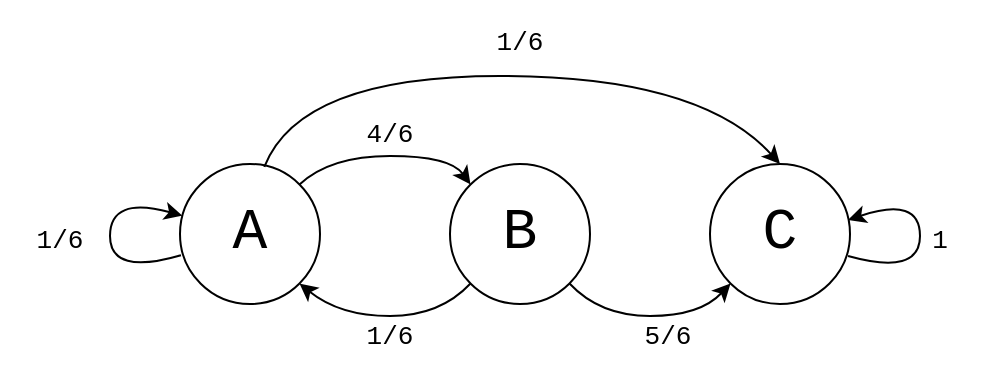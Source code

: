 <mxfile version="20.2.3" type="device"><diagram id="Cl5VuEJBGOOe3cXMAbLx" name="Página-1"><mxGraphModel dx="746" dy="494" grid="1" gridSize="10" guides="1" tooltips="1" connect="1" arrows="1" fold="1" page="1" pageScale="1" pageWidth="827" pageHeight="1169" math="0" shadow="0"><root><mxCell id="0"/><mxCell id="1" parent="0"/><mxCell id="jQevTbGRq48m52Qv5xCE-1" value="A" style="ellipse;whiteSpace=wrap;html=1;aspect=fixed;fontFamily=Courier New;fontSize=29;" vertex="1" parent="1"><mxGeometry x="200" y="304" width="70" height="70" as="geometry"/></mxCell><mxCell id="jQevTbGRq48m52Qv5xCE-2" value="B" style="ellipse;whiteSpace=wrap;html=1;aspect=fixed;fontFamily=Courier New;fontSize=29;" vertex="1" parent="1"><mxGeometry x="335" y="304" width="70" height="70" as="geometry"/></mxCell><mxCell id="jQevTbGRq48m52Qv5xCE-3" value="C" style="ellipse;whiteSpace=wrap;html=1;aspect=fixed;fontFamily=Courier New;fontSize=29;" vertex="1" parent="1"><mxGeometry x="465" y="304" width="70" height="70" as="geometry"/></mxCell><mxCell id="jQevTbGRq48m52Qv5xCE-4" value="" style="curved=1;endArrow=classic;html=1;rounded=0;fontFamily=Courier New;fontSize=29;exitX=1;exitY=0;exitDx=0;exitDy=0;entryX=0;entryY=0;entryDx=0;entryDy=0;" edge="1" parent="1" source="jQevTbGRq48m52Qv5xCE-1" target="jQevTbGRq48m52Qv5xCE-2"><mxGeometry width="50" height="50" relative="1" as="geometry"><mxPoint x="365" y="344" as="sourcePoint"/><mxPoint x="415" y="294" as="targetPoint"/><Array as="points"><mxPoint x="275" y="300"/><mxPoint x="335" y="300"/></Array></mxGeometry></mxCell><mxCell id="jQevTbGRq48m52Qv5xCE-5" value="&lt;font style=&quot;font-size: 13px;&quot;&gt;4/6&lt;/font&gt;" style="text;html=1;strokeColor=none;fillColor=none;align=center;verticalAlign=middle;whiteSpace=wrap;rounded=0;fontFamily=Courier New;fontSize=29;" vertex="1" parent="1"><mxGeometry x="275" y="276" width="60" height="20" as="geometry"/></mxCell><mxCell id="jQevTbGRq48m52Qv5xCE-6" value="" style="curved=1;endArrow=classic;html=1;rounded=0;fontFamily=Courier New;fontSize=29;entryX=1;entryY=1;entryDx=0;entryDy=0;exitX=0;exitY=1;exitDx=0;exitDy=0;" edge="1" parent="1" source="jQevTbGRq48m52Qv5xCE-2" target="jQevTbGRq48m52Qv5xCE-1"><mxGeometry width="50" height="50" relative="1" as="geometry"><mxPoint x="260" y="420" as="sourcePoint"/><mxPoint x="355.251" y="324.251" as="targetPoint"/><Array as="points"><mxPoint x="330" y="380"/><mxPoint x="280" y="380"/></Array></mxGeometry></mxCell><mxCell id="jQevTbGRq48m52Qv5xCE-7" value="&lt;font style=&quot;font-size: 13px;&quot;&gt;1/6&lt;/font&gt;" style="text;html=1;strokeColor=none;fillColor=none;align=center;verticalAlign=middle;whiteSpace=wrap;rounded=0;fontFamily=Courier New;fontSize=29;" vertex="1" parent="1"><mxGeometry x="275" y="377" width="60" height="20" as="geometry"/></mxCell><mxCell id="jQevTbGRq48m52Qv5xCE-8" value="&lt;font style=&quot;font-size: 13px;&quot;&gt;1/6&lt;/font&gt;" style="text;html=1;strokeColor=none;fillColor=none;align=center;verticalAlign=middle;whiteSpace=wrap;rounded=0;fontFamily=Courier New;fontSize=29;" vertex="1" parent="1"><mxGeometry x="110" y="329" width="60" height="20" as="geometry"/></mxCell><mxCell id="jQevTbGRq48m52Qv5xCE-9" value="" style="curved=1;endArrow=classic;html=1;rounded=0;fontFamily=Courier New;fontSize=29;exitX=0.007;exitY=0.652;exitDx=0;exitDy=0;exitPerimeter=0;" edge="1" parent="1" source="jQevTbGRq48m52Qv5xCE-1" target="jQevTbGRq48m52Qv5xCE-1"><mxGeometry width="50" height="50" relative="1" as="geometry"><mxPoint x="149.999" y="374.001" as="sourcePoint"/><mxPoint x="235.501" y="374.001" as="targetPoint"/><Array as="points"><mxPoint x="165" y="360"/><mxPoint x="165" y="320"/></Array></mxGeometry></mxCell><mxCell id="jQevTbGRq48m52Qv5xCE-10" value="" style="curved=1;endArrow=classic;html=1;rounded=0;fontFamily=Courier New;fontSize=13;exitX=0.602;exitY=0.021;exitDx=0;exitDy=0;exitPerimeter=0;entryX=0.5;entryY=0;entryDx=0;entryDy=0;" edge="1" parent="1" source="jQevTbGRq48m52Qv5xCE-1" target="jQevTbGRq48m52Qv5xCE-3"><mxGeometry width="50" height="50" relative="1" as="geometry"><mxPoint x="360" y="340" as="sourcePoint"/><mxPoint x="410" y="290" as="targetPoint"/><Array as="points"><mxPoint x="260" y="260"/><mxPoint x="460" y="260"/></Array></mxGeometry></mxCell><mxCell id="jQevTbGRq48m52Qv5xCE-11" value="&lt;font style=&quot;font-size: 13px;&quot;&gt;1/6&lt;/font&gt;" style="text;html=1;strokeColor=none;fillColor=none;align=center;verticalAlign=middle;whiteSpace=wrap;rounded=0;fontFamily=Courier New;fontSize=29;" vertex="1" parent="1"><mxGeometry x="340" y="230" width="60" height="20" as="geometry"/></mxCell><mxCell id="jQevTbGRq48m52Qv5xCE-12" value="" style="curved=1;endArrow=classic;html=1;rounded=0;fontFamily=Courier New;fontSize=29;exitX=1;exitY=1;exitDx=0;exitDy=0;entryX=0;entryY=1;entryDx=0;entryDy=0;" edge="1" parent="1" target="jQevTbGRq48m52Qv5xCE-3" source="jQevTbGRq48m52Qv5xCE-2"><mxGeometry width="50" height="50" relative="1" as="geometry"><mxPoint x="389.499" y="310.251" as="sourcePoint"/><mxPoint x="475.001" y="310.251" as="targetPoint"/><Array as="points"><mxPoint x="410" y="380"/><mxPoint x="460" y="380"/></Array></mxGeometry></mxCell><mxCell id="jQevTbGRq48m52Qv5xCE-13" value="&lt;font style=&quot;font-size: 13px;&quot;&gt;5/6&lt;/font&gt;" style="text;html=1;strokeColor=none;fillColor=none;align=center;verticalAlign=middle;whiteSpace=wrap;rounded=0;fontFamily=Courier New;fontSize=29;" vertex="1" parent="1"><mxGeometry x="414" y="377" width="60" height="20" as="geometry"/></mxCell><mxCell id="jQevTbGRq48m52Qv5xCE-16" value="" style="curved=1;endArrow=classic;html=1;rounded=0;exitX=0.986;exitY=0.657;exitDx=0;exitDy=0;exitPerimeter=0;entryX=0.986;entryY=0.4;entryDx=0;entryDy=0;entryPerimeter=0;" edge="1" parent="1" source="jQevTbGRq48m52Qv5xCE-3" target="jQevTbGRq48m52Qv5xCE-3"><mxGeometry width="50" height="50" relative="1" as="geometry"><mxPoint x="360" y="280" as="sourcePoint"/><mxPoint x="530" y="330" as="targetPoint"/><Array as="points"><mxPoint x="570" y="360"/><mxPoint x="570" y="320"/></Array></mxGeometry></mxCell><mxCell id="jQevTbGRq48m52Qv5xCE-18" value="&lt;font style=&quot;font-size: 13px;&quot;&gt;1&lt;/font&gt;" style="text;html=1;strokeColor=none;fillColor=none;align=center;verticalAlign=middle;whiteSpace=wrap;rounded=0;fontFamily=Courier New;fontSize=29;" vertex="1" parent="1"><mxGeometry x="550" y="329" width="60" height="20" as="geometry"/></mxCell></root></mxGraphModel></diagram></mxfile>